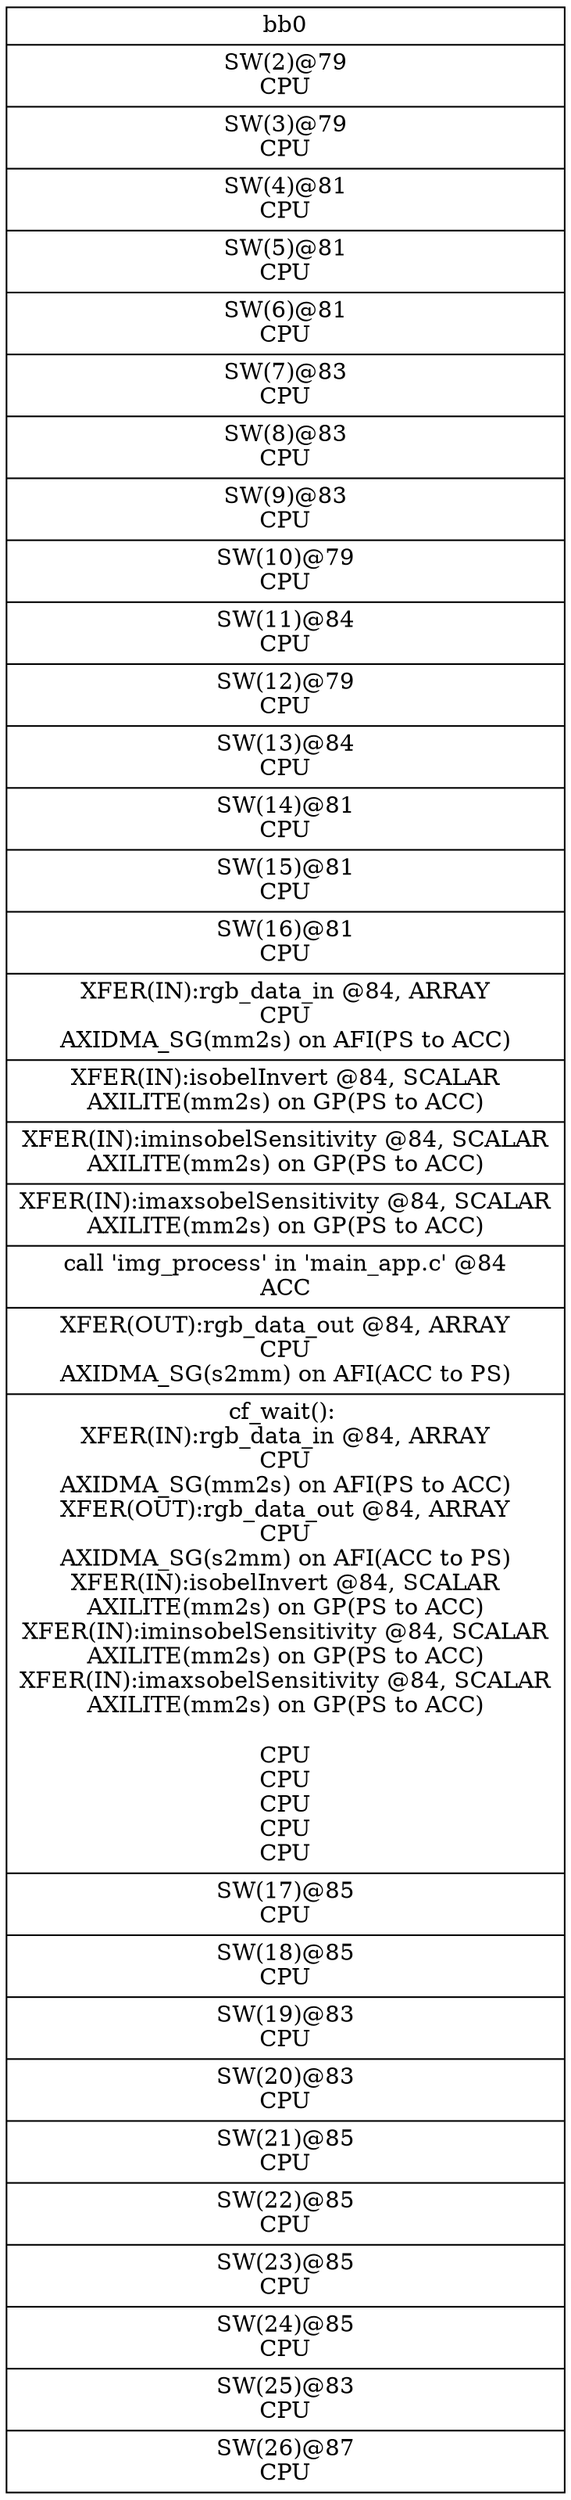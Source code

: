 digraph CDFG {
node [shape=record];
bb0 [shape=record, label = "{bb0|<x0x3647a40>SW(2)@79\nCPU\n|<x0x364a670>SW(3)@79\nCPU\n|<x0x364a9a0>SW(4)@81\nCPU\n|<x0x3649c90>SW(5)@81\nCPU\n|<x0x364aa00>SW(6)@81\nCPU\n|<x0x364ac40>SW(7)@83\nCPU\n|<x0x364ae70>SW(8)@83\nCPU\n|<x0x364b090>SW(9)@83\nCPU\n|<x0x364b2d0>SW(10)@79\nCPU\n|<x0x3647ae0>SW(11)@84\nCPU\n|<x0x3647d10>SW(12)@79\nCPU\n|<x0x3647f50>SW(13)@84\nCPU\n|<x0x3648180>SW(14)@81\nCPU\n|<x0x36483c0>SW(15)@81\nCPU\n|<x0x3648600>SW(16)@81\nCPU\n|<x0x364bee0>XFER(IN):rgb_data_in @84, ARRAY\nCPU\nAXIDMA_SG(mm2s) on AFI(PS to ACC)\n|<x0x364c0a0>XFER(IN):isobelInvert @84, SCALAR\nAXILITE(mm2s) on GP(PS to ACC)\n|<x0x364c820>XFER(IN):iminsobelSensitivity @84, SCALAR\nAXILITE(mm2s) on GP(PS to ACC)\n|<x0x364c930>XFER(IN):imaxsobelSensitivity @84, SCALAR\nAXILITE(mm2s) on GP(PS to ACC)\n|<x0x3643cf0>call 'img_process' in 'main_app.c' @84\nACC\n|<x0x364bfc0>XFER(OUT):rgb_data_out @84, ARRAY\nCPU\nAXIDMA_SG(s2mm) on AFI(ACC to PS)\n|<x0x364be70>cf_wait(): \nXFER(IN):rgb_data_in @84, ARRAY\nCPU\nAXIDMA_SG(mm2s) on AFI(PS to ACC)\nXFER(OUT):rgb_data_out @84, ARRAY\nCPU\nAXIDMA_SG(s2mm) on AFI(ACC to PS)\nXFER(IN):isobelInvert @84, SCALAR\nAXILITE(mm2s) on GP(PS to ACC)\nXFER(IN):iminsobelSensitivity @84, SCALAR\nAXILITE(mm2s) on GP(PS to ACC)\nXFER(IN):imaxsobelSensitivity @84, SCALAR\nAXILITE(mm2s) on GP(PS to ACC)\n\nCPU\nCPU\nCPU\nCPU\nCPU\n|<x0x3648860>SW(17)@85\nCPU\n|<x0x3648a90>SW(18)@85\nCPU\n|<x0x3648cb0>SW(19)@83\nCPU\n|<x0x3648ef0>SW(20)@83\nCPU\n|<x0x3649130>SW(21)@85\nCPU\n|<x0x3649340>SW(22)@85\nCPU\n|<x0x36495b0>SW(23)@85\nCPU\n|<x0x36497e0>SW(24)@85\nCPU\n|<x0x3649a00>SW(25)@83\nCPU\n|<x0x364bbe0>SW(26)@87\nCPU\n}"];
}
